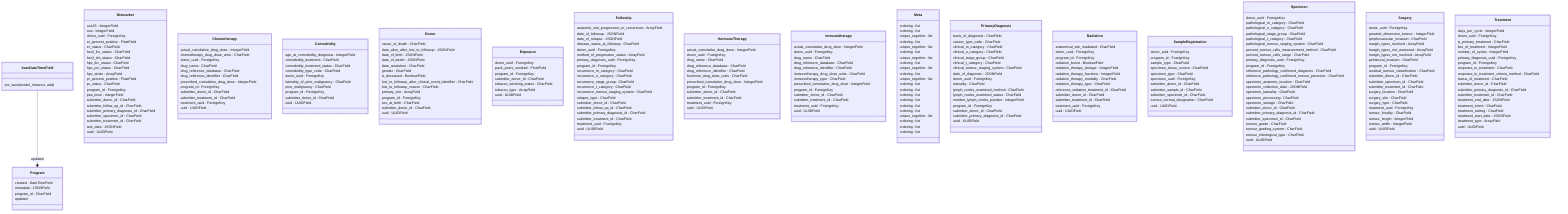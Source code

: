 classDiagram
  class AutoDateTimeField {
    pre_save(model_instance, add)
  }
  class Biomarker {
    ca125 : IntegerField
    cea : IntegerField
    donor_uuid : ForeignKey
    er_percent_positive : FloatField
    er_status : CharField
    her2_ihc_status : CharField
    her2_ish_status : CharField
    hpv_ihc_status : CharField
    hpv_pcr_status : CharField
    hpv_strain : ArrayField
    pr_percent_positive : FloatField
    pr_status : CharField
    program_id : ForeignKey
    psa_level : IntegerField
    submitter_donor_id : CharField
    submitter_follow_up_id : CharField
    submitter_primary_diagnosis_id : CharField
    submitter_specimen_id : CharField
    submitter_treatment_id : CharField
    test_date : JSONField
    uuid : UUIDField
  }
  class Chemotherapy {
    actual_cumulative_drug_dose : IntegerField
    chemotherapy_drug_dose_units : CharField
    donor_uuid : ForeignKey
    drug_name : CharField
    drug_reference_database : CharField
    drug_reference_identifier : CharField
    prescribed_cumulative_drug_dose : IntegerField
    program_id : ForeignKey
    submitter_donor_id : CharField
    submitter_treatment_id : CharField
    treatment_uuid : ForeignKey
    uuid : UUIDField
  }
  class Comorbidity {
    age_at_comorbidity_diagnosis : IntegerField
    comorbidity_treatment : CharField
    comorbidity_treatment_status : CharField
    comorbidity_type_code : CharField
    donor_uuid : ForeignKey
    laterality_of_prior_malignancy : CharField
    prior_malignancy : CharField
    program_id : ForeignKey
    submitter_donor_id : CharField
    uuid : UUIDField
  }
  class Donor {
    cause_of_death : CharField
    date_alive_after_lost_to_followup : JSONField
    date_of_birth : JSONField
    date_of_death : JSONField
    date_resolution : CharField
    gender : CharField
    is_deceased : BooleanField
    lost_to_followup_after_clinical_event_identifier : CharField
    lost_to_followup_reason : CharField
    primary_site : ArrayField
    program_id : ForeignKey
    sex_at_birth : CharField
    submitter_donor_id : CharField
    uuid : UUIDField
  }
  class Exposure {
    donor_uuid : ForeignKey
    pack_years_smoked : FloatField
    program_id : ForeignKey
    submitter_donor_id : CharField
    tobacco_smoking_status : CharField
    tobacco_type : ArrayField
    uuid : UUIDField
  }
  class FollowUp {
    anatomic_site_progression_or_recurrence : ArrayField
    date_of_followup : JSONField
    date_of_relapse : JSONField
    disease_status_at_followup : CharField
    donor_uuid : ForeignKey
    method_of_progression_status : ArrayField
    primary_diagnosis_uuid : ForeignKey
    program_id : ForeignKey
    recurrence_m_category : CharField
    recurrence_n_category : CharField
    recurrence_stage_group : CharField
    recurrence_t_category : CharField
    recurrence_tumour_staging_system : CharField
    relapse_type : CharField
    submitter_donor_id : CharField
    submitter_follow_up_id : CharField
    submitter_primary_diagnosis_id : CharField
    submitter_treatment_id : CharField
    treatment_uuid : ForeignKey
    uuid : UUIDField
  }
  class HormoneTherapy {
    actual_cumulative_drug_dose : IntegerField
    donor_uuid : ForeignKey
    drug_name : CharField
    drug_reference_database : CharField
    drug_reference_identifier : CharField
    hormone_drug_dose_units : CharField
    prescribed_cumulative_drug_dose : IntegerField
    program_id : ForeignKey
    submitter_donor_id : CharField
    submitter_treatment_id : CharField
    treatment_uuid : ForeignKey
    uuid : UUIDField
  }
  class Immunotherapy {
    actual_cumulative_drug_dose : IntegerField
    donor_uuid : ForeignKey
    drug_name : CharField
    drug_reference_database : CharField
    drug_reference_identifier : CharField
    immunotherapy_drug_dose_units : CharField
    immunotherapy_type : CharField
    prescribed_cumulative_drug_dose : IntegerField
    program_id : ForeignKey
    submitter_donor_id : CharField
    submitter_treatment_id : CharField
    treatment_uuid : ForeignKey
    uuid : UUIDField
  }
  class Meta {
    ordering : list
  }
  class Meta {
    ordering : list
    unique_together : list
  }
  class Meta {
    ordering : list
    unique_together : list
  }
  class Meta {
    ordering : list
    unique_together : list
  }
  class Meta {
    ordering : list
    unique_together : list
  }
  class Meta {
    ordering : list
    unique_together : list
  }
  class Meta {
    ordering : list
  }
  class Meta {
    ordering : list
  }
  class Meta {
    ordering : list
  }
  class Meta {
    ordering : list
  }
  class Meta {
    ordering : list
  }
  class Meta {
    ordering : list
    unique_together : list
  }
  class Meta {
    ordering : list
  }
  class Meta {
    ordering : list
  }
  class Meta {
    ordering : list
  }
  class PrimaryDiagnosis {
    basis_of_diagnosis : CharField
    cancer_type_code : CharField
    clinical_m_category : CharField
    clinical_n_category : CharField
    clinical_stage_group : CharField
    clinical_t_category : CharField
    clinical_tumour_staging_system : CharField
    date_of_diagnosis : JSONField
    donor_uuid : ForeignKey
    laterality : CharField
    lymph_nodes_examined_method : CharField
    lymph_nodes_examined_status : CharField
    number_lymph_nodes_positive : IntegerField
    program_id : ForeignKey
    submitter_donor_id : CharField
    submitter_primary_diagnosis_id : CharField
    uuid : UUIDField
  }
  class Program {
    created : DateTimeField
    metadata : JSONField
    program_id : CharField
    updated
  }
  class Radiation {
    anatomical_site_irradiated : CharField
    donor_uuid : ForeignKey
    program_id : ForeignKey
    radiation_boost : BooleanField
    radiation_therapy_dosage : IntegerField
    radiation_therapy_fractions : IntegerField
    radiation_therapy_modality : CharField
    radiation_therapy_type : CharField
    reference_radiation_treatment_id : CharField
    submitter_donor_id : CharField
    submitter_treatment_id : CharField
    treatment_uuid : ForeignKey
    uuid : UUIDField
  }
  class SampleRegistration {
    donor_uuid : ForeignKey
    program_id : ForeignKey
    sample_type : CharField
    specimen_tissue_source : CharField
    specimen_type : CharField
    specimen_uuid : ForeignKey
    submitter_donor_id : CharField
    submitter_sample_id : CharField
    submitter_specimen_id : CharField
    tumour_normal_designation : CharField
    uuid : UUIDField
  }
  class Specimen {
    donor_uuid : ForeignKey
    pathological_m_category : CharField
    pathological_n_category : CharField
    pathological_stage_group : CharField
    pathological_t_category : CharField
    pathological_tumour_staging_system : CharField
    percent_tumour_cells_measurement_method : CharField
    percent_tumour_cells_range : CharField
    primary_diagnosis_uuid : ForeignKey
    program_id : ForeignKey
    reference_pathology_confirmed_diagnosis : CharField
    reference_pathology_confirmed_tumour_presence : CharField
    specimen_anatomic_location : CharField
    specimen_collection_date : JSONField
    specimen_laterality : CharField
    specimen_processing : CharField
    specimen_storage : CharField
    submitter_donor_id : CharField
    submitter_primary_diagnosis_id : CharField
    submitter_specimen_id : CharField
    tumour_grade : CharField
    tumour_grading_system : CharField
    tumour_histological_type : CharField
    uuid : UUIDField
  }
  class Surgery {
    donor_uuid : ForeignKey
    greatest_dimension_tumour : IntegerField
    lymphovascular_invasion : CharField
    margin_types_involved : ArrayField
    margin_types_not_assessed : ArrayField
    margin_types_not_involved : ArrayField
    perineural_invasion : CharField
    program_id : ForeignKey
    residual_tumour_classification : CharField
    submitter_donor_id : CharField
    submitter_specimen_id : CharField
    submitter_treatment_id : CharField
    surgery_location : CharField
    surgery_site : CharField
    surgery_type : CharField
    treatment_uuid : ForeignKey
    tumour_focality : CharField
    tumour_length : IntegerField
    tumour_width : IntegerField
    uuid : UUIDField
  }
  class Treatment {
    days_per_cycle : IntegerField
    donor_uuid : ForeignKey
    is_primary_treatment : CharField
    line_of_treatment : IntegerField
    number_of_cycles : IntegerField
    primary_diagnosis_uuid : ForeignKey
    program_id : ForeignKey
    response_to_treatment : CharField
    response_to_treatment_criteria_method : CharField
    status_of_treatment : CharField
    submitter_donor_id : CharField
    submitter_primary_diagnosis_id : CharField
    submitter_treatment_id : CharField
    treatment_end_date : JSONField
    treatment_intent : CharField
    treatment_setting : CharField
    treatment_start_date : JSONField
    treatment_type : ArrayField
    uuid : UUIDField
  }
  AutoDateTimeField --* Program : updated